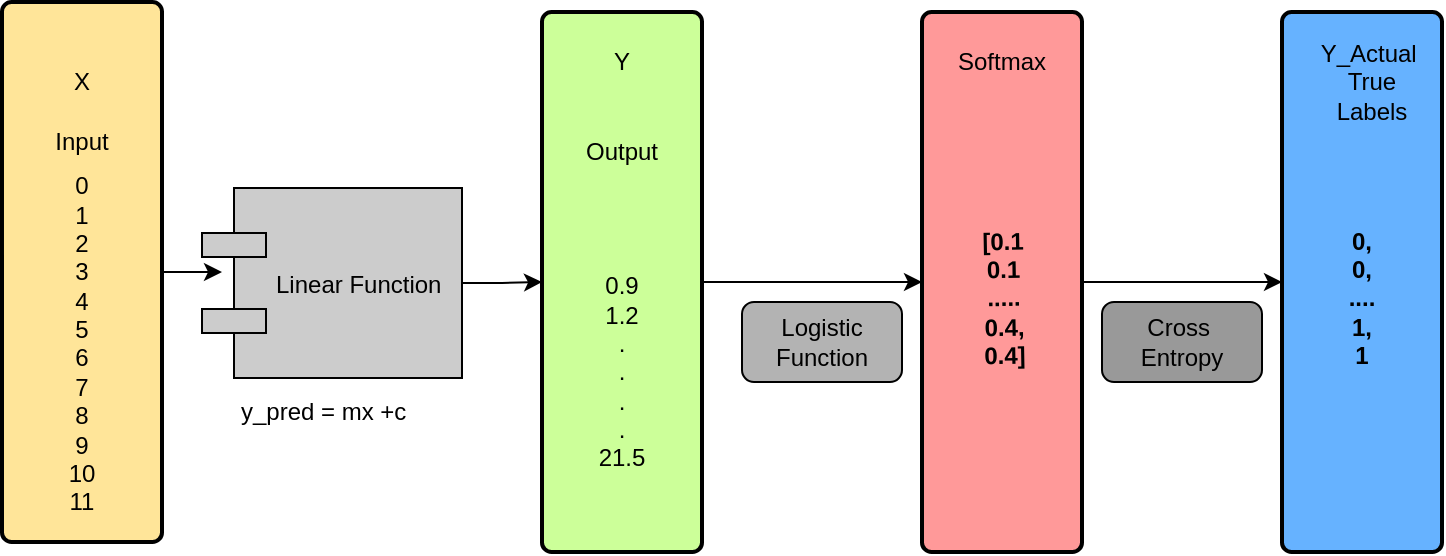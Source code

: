 <mxGraphModel dx="603" dy="433" grid="1" gridSize="10" guides="1" tooltips="1" connect="1" arrows="1" fold="1" page="1" pageScale="1" pageWidth="850" pageHeight="1100" background="#ffffff"><root><mxCell id="0"/><mxCell id="1" parent="0"/><mxCell id="51" style="edgeStyle=orthogonalEdgeStyle;rounded=0;html=1;jettySize=auto;orthogonalLoop=1;" parent="1" source="17" target="22" edge="1"><mxGeometry relative="1" as="geometry"/></mxCell><mxCell id="17" value="Linear Function" style="shape=component;align=left;spacingLeft=35;fillColor=#CCCCCC;" parent="1" vertex="1"><mxGeometry x="190" y="463" width="130" height="95" as="geometry"/></mxCell><mxCell id="54" style="edgeStyle=orthogonalEdgeStyle;rounded=0;html=1;exitX=1;exitY=0.5;exitPerimeter=0;jettySize=auto;orthogonalLoop=1;" parent="1" source="7" edge="1"><mxGeometry relative="1" as="geometry"><mxPoint x="200" y="505" as="targetPoint"/></mxGeometry></mxCell><mxCell id="7" value="&lt;div&gt;&lt;br&gt;&lt;/div&gt;&lt;div&gt;&lt;br&gt;&lt;/div&gt;&lt;div&gt;&lt;br&gt;&lt;/div&gt;&lt;div&gt;&lt;br&gt;&lt;/div&gt;&lt;div&gt;&lt;br&gt;&lt;/div&gt;0&lt;div&gt;1&lt;/div&gt;&lt;div&gt;2&lt;/div&gt;&lt;div&gt;3&lt;/div&gt;&lt;div&gt;4&lt;/div&gt;&lt;div&gt;5&lt;/div&gt;&lt;div&gt;6&lt;/div&gt;&lt;div&gt;7&lt;/div&gt;&lt;div&gt;8&lt;/div&gt;&lt;div&gt;9&lt;/div&gt;&lt;div&gt;10&lt;/div&gt;&lt;div&gt;11&lt;/div&gt;" style="shape=mxgraph.flowchart.process;whiteSpace=wrap;html=1;fillColor=#FFE599;strokeColor=#000000;strokeWidth=2" parent="1" vertex="1"><mxGeometry x="90" y="370" width="80" height="270" as="geometry"/></mxCell><mxCell id="8" value="Input" style="text;html=1;strokeColor=none;fillColor=none;align=center;verticalAlign=middle;whiteSpace=wrap;rounded=0;" parent="1" vertex="1"><mxGeometry x="110" y="430" width="40" height="20" as="geometry"/></mxCell><mxCell id="9" value="X" style="text;html=1;strokeColor=none;fillColor=none;align=center;verticalAlign=middle;whiteSpace=wrap;rounded=0;" parent="1" vertex="1"><mxGeometry x="110" y="400" width="40" height="20" as="geometry"/></mxCell><mxCell id="14" value="y_pred = mx +c&amp;nbsp;" style="text;html=1;strokeColor=none;fillColor=none;align=center;verticalAlign=middle;whiteSpace=wrap;rounded=0;" parent="1" vertex="1"><mxGeometry x="205" y="550" width="95" height="50" as="geometry"/></mxCell><mxCell id="40" style="edgeStyle=orthogonalEdgeStyle;rounded=0;html=1;exitX=1;exitY=0.5;exitPerimeter=0;entryX=0;entryY=0.5;entryPerimeter=0;jettySize=auto;orthogonalLoop=1;" parent="1" source="22" target="30" edge="1"><mxGeometry relative="1" as="geometry"/></mxCell><mxCell id="22" value="" style="shape=mxgraph.flowchart.process;whiteSpace=wrap;html=1;fillColor=#CCFF99;strokeColor=#000000;strokeWidth=2" parent="1" vertex="1"><mxGeometry x="360" y="375" width="80" height="270" as="geometry"/></mxCell><mxCell id="23" value="Output" style="text;html=1;strokeColor=none;fillColor=none;align=center;verticalAlign=middle;whiteSpace=wrap;rounded=0;direction=south;" parent="1" vertex="1"><mxGeometry x="390" y="425" width="20" height="40" as="geometry"/></mxCell><mxCell id="24" value="Y" style="text;html=1;strokeColor=none;fillColor=none;align=center;verticalAlign=middle;whiteSpace=wrap;rounded=0;" parent="1" vertex="1"><mxGeometry x="380" y="390" width="40" height="20" as="geometry"/></mxCell><mxCell id="41" style="edgeStyle=orthogonalEdgeStyle;rounded=0;html=1;exitX=1;exitY=0.5;exitPerimeter=0;entryX=0;entryY=0.5;entryPerimeter=0;jettySize=auto;orthogonalLoop=1;" parent="1" source="30" target="37" edge="1"><mxGeometry relative="1" as="geometry"/></mxCell><mxCell id="30" value="" style="shape=mxgraph.flowchart.process;whiteSpace=wrap;html=1;fillColor=#FF9999;strokeColor=#000000;strokeWidth=2" parent="1" vertex="1"><mxGeometry x="550" y="375" width="80" height="270" as="geometry"/></mxCell><mxCell id="34" value="Logistic Function" style="rounded=1;whiteSpace=wrap;html=1;fillColor=#B3B3B3;" parent="1" vertex="1"><mxGeometry x="460" y="520" width="80" height="40" as="geometry"/></mxCell><mxCell id="35" value="Softmax" style="text;html=1;strokeColor=none;fillColor=none;align=center;verticalAlign=middle;whiteSpace=wrap;rounded=0;" parent="1" vertex="1"><mxGeometry x="570" y="390" width="40" height="20" as="geometry"/></mxCell><mxCell id="37" value="" style="shape=mxgraph.flowchart.process;whiteSpace=wrap;html=1;fillColor=#66B2FF;strokeColor=#000000;strokeWidth=2" parent="1" vertex="1"><mxGeometry x="730" y="375" width="80" height="270" as="geometry"/></mxCell><mxCell id="42" value="Y_Actual&amp;nbsp;&lt;div&gt;True Labels&lt;/div&gt;" style="text;html=1;strokeColor=none;fillColor=none;align=center;verticalAlign=middle;whiteSpace=wrap;rounded=0;" parent="1" vertex="1"><mxGeometry x="750" y="400" width="50" height="20" as="geometry"/></mxCell><mxCell id="43" value="Cross&amp;nbsp;&lt;div&gt;Entropy&lt;/div&gt;" style="rounded=1;whiteSpace=wrap;html=1;fillColor=#999999;" parent="1" vertex="1"><mxGeometry x="640" y="520" width="80" height="40" as="geometry"/></mxCell><mxCell id="45" value="[0.1&lt;div&gt;0.1&lt;/div&gt;&lt;div&gt;.....&lt;/div&gt;&lt;div&gt;0.4,&lt;/div&gt;&lt;div&gt;0.4]&lt;/div&gt;" style="text;html=1;strokeColor=none;fillColor=none;align=center;verticalAlign=middle;whiteSpace=wrap;rounded=0;rotation=-1;fontStyle=1;direction=south;" parent="1" vertex="1"><mxGeometry x="580.5" y="470.5" width="20" height="95" as="geometry"/></mxCell><mxCell id="47" value="0.9&lt;div&gt;1.2&lt;/div&gt;&lt;div&gt;.&lt;/div&gt;&lt;div&gt;.&lt;/div&gt;&lt;div&gt;.&lt;/div&gt;&lt;div&gt;.&lt;/div&gt;&lt;div&gt;21.5&lt;/div&gt;" style="text;html=1;strokeColor=none;fillColor=none;align=center;verticalAlign=middle;whiteSpace=wrap;rounded=0;" parent="1" vertex="1"><mxGeometry x="380" y="550" width="40" height="10" as="geometry"/></mxCell><mxCell id="49" value="0,&lt;div&gt;&lt;b&gt;0,&lt;/b&gt;&lt;/div&gt;&lt;div&gt;....&lt;/div&gt;&lt;div&gt;&lt;b&gt;1,&lt;/b&gt;&lt;/div&gt;&lt;div&gt;1&lt;/div&gt;" style="text;html=1;strokeColor=none;fillColor=none;align=center;verticalAlign=middle;whiteSpace=wrap;rounded=0;direction=south;fontStyle=1" parent="1" vertex="1"><mxGeometry x="760" y="498" width="20" height="40" as="geometry"/></mxCell></root></mxGraphModel>